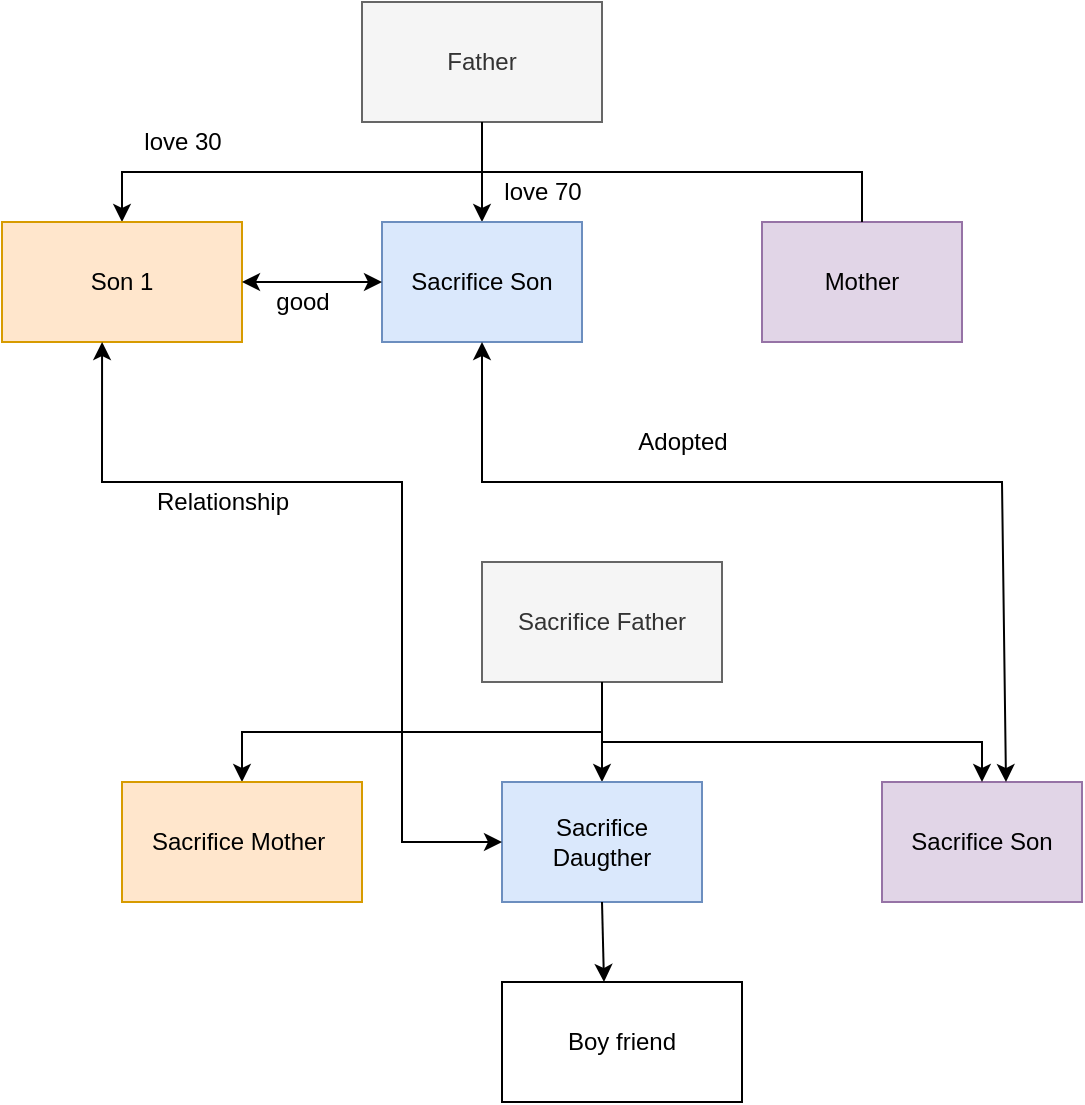 <mxfile version="20.0.3" type="github" pages="2">
  <diagram id="870bee5f-fca8-f7f1-4fa7-7f8322daee49" name="Simple tree">
    <mxGraphModel dx="868" dy="488" grid="1" gridSize="10" guides="1" tooltips="1" connect="1" arrows="1" fold="1" page="1" pageScale="1" pageWidth="850" pageHeight="1100" math="0" shadow="0">
      <root>
        <mxCell id="0" />
        <mxCell id="1" parent="0" />
        <mxCell id="6b2df6da06c5d395-3" value="" style="edgeStyle=orthogonalEdgeStyle;rounded=0;html=1;jettySize=auto;orthogonalLoop=1;exitX=0.5;exitY=1;" parent="1" source="6b2df6da06c5d395-1" target="6b2df6da06c5d395-2" edge="1">
          <mxGeometry relative="1" as="geometry" />
        </mxCell>
        <mxCell id="6b2df6da06c5d395-41" style="edgeStyle=orthogonalEdgeStyle;rounded=0;html=1;endArrow=classic;endFill=1;jettySize=auto;orthogonalLoop=1;strokeColor=#000000;fontColor=#006633;" parent="1" source="6b2df6da06c5d395-1" target="6b2df6da06c5d395-40" edge="1">
          <mxGeometry relative="1" as="geometry" />
        </mxCell>
        <UserObject label="Father" treeRoot="1" id="6b2df6da06c5d395-1">
          <mxCell style="whiteSpace=wrap;html=1;align=center;treeFolding=1;container=1;recursiveResize=0;fillColor=#f5f5f5;strokeColor=#666666;fontColor=#333333;" parent="1" vertex="1">
            <mxGeometry x="360" y="40" width="120" height="60" as="geometry" />
          </mxCell>
        </UserObject>
        <UserObject label="Son 1" treeRoot="1" id="6b2df6da06c5d395-2">
          <mxCell style="whiteSpace=wrap;html=1;align=center;treeFolding=1;container=1;recursiveResize=0;fillColor=#ffe6cc;strokeColor=#d79b00;" parent="1" vertex="1">
            <mxGeometry x="180" y="150" width="120" height="60" as="geometry" />
          </mxCell>
        </UserObject>
        <mxCell id="6b2df6da06c5d395-19" value="Mother" style="whiteSpace=wrap;html=1;align=center;verticalAlign=middle;container=1;recursiveResize=0;treeFolding=1;fillColor=#e1d5e7;strokeColor=#9673a6;flipV=1;" parent="1" vertex="1">
          <mxGeometry x="560" y="150" width="100" height="60" as="geometry" />
        </mxCell>
        <mxCell id="6b2df6da06c5d395-20" value="" style="edgeStyle=elbowEdgeStyle;elbow=vertical;startArrow=none;endArrow=none;rounded=0;exitX=0.5;exitY=1;" parent="1" source="6b2df6da06c5d395-1" target="6b2df6da06c5d395-19" edge="1">
          <mxGeometry relative="1" as="geometry">
            <mxPoint x="190" y="100" as="sourcePoint" />
          </mxGeometry>
        </mxCell>
        <mxCell id="6b2df6da06c5d395-40" value="Sacrifice Son" style="whiteSpace=wrap;html=1;align=center;verticalAlign=middle;container=1;recursiveResize=0;treeFolding=1;fillColor=#dae8fc;strokeColor=#6c8ebf;" parent="1" vertex="1">
          <mxGeometry x="370" y="150" width="100" height="60" as="geometry" />
        </mxCell>
        <mxCell id="2aVQdKcsX4YJ5Md-uBww-1" value="" style="edgeStyle=orthogonalEdgeStyle;rounded=0;html=1;jettySize=auto;orthogonalLoop=1;exitX=0.5;exitY=1;" parent="1" source="2aVQdKcsX4YJ5Md-uBww-3" target="2aVQdKcsX4YJ5Md-uBww-4" edge="1">
          <mxGeometry relative="1" as="geometry" />
        </mxCell>
        <mxCell id="2aVQdKcsX4YJ5Md-uBww-2" style="edgeStyle=orthogonalEdgeStyle;rounded=0;html=1;endArrow=classic;endFill=1;jettySize=auto;orthogonalLoop=1;strokeColor=#000000;fontColor=#006633;" parent="1" source="2aVQdKcsX4YJ5Md-uBww-3" target="2aVQdKcsX4YJ5Md-uBww-7" edge="1">
          <mxGeometry relative="1" as="geometry" />
        </mxCell>
        <UserObject label="Sacrifice Father" treeRoot="1" id="2aVQdKcsX4YJ5Md-uBww-3">
          <mxCell style="whiteSpace=wrap;html=1;align=center;treeFolding=1;container=1;recursiveResize=0;fillColor=#f5f5f5;strokeColor=#666666;fontColor=#333333;" parent="1" vertex="1">
            <mxGeometry x="420" y="320" width="120" height="60" as="geometry" />
          </mxCell>
        </UserObject>
        <UserObject label="Sacrifice Mother&amp;nbsp;" treeRoot="1" id="2aVQdKcsX4YJ5Md-uBww-4">
          <mxCell style="whiteSpace=wrap;html=1;align=center;treeFolding=1;container=1;recursiveResize=0;fillColor=#ffe6cc;strokeColor=#d79b00;" parent="1" vertex="1">
            <mxGeometry x="240" y="430" width="120" height="60" as="geometry" />
          </mxCell>
        </UserObject>
        <mxCell id="2aVQdKcsX4YJ5Md-uBww-5" value="Sacrifice Son" style="whiteSpace=wrap;html=1;align=center;verticalAlign=middle;container=1;recursiveResize=0;treeFolding=1;fillColor=#e1d5e7;strokeColor=#9673a6;flipV=1;" parent="1" vertex="1">
          <mxGeometry x="620" y="430" width="100" height="60" as="geometry" />
        </mxCell>
        <mxCell id="2aVQdKcsX4YJ5Md-uBww-7" value="Sacrifice Daugther" style="whiteSpace=wrap;html=1;align=center;verticalAlign=middle;container=1;recursiveResize=0;treeFolding=1;fillColor=#dae8fc;strokeColor=#6c8ebf;" parent="1" vertex="1">
          <mxGeometry x="430" y="430" width="100" height="60" as="geometry" />
        </mxCell>
        <mxCell id="2aVQdKcsX4YJ5Md-uBww-8" value="" style="endArrow=classic;html=1;rounded=0;exitX=0.5;exitY=1;exitDx=0;exitDy=0;entryX=0.5;entryY=0;entryDx=0;entryDy=0;" parent="1" source="2aVQdKcsX4YJ5Md-uBww-3" target="2aVQdKcsX4YJ5Md-uBww-5" edge="1">
          <mxGeometry width="50" height="50" relative="1" as="geometry">
            <mxPoint x="670" y="340" as="sourcePoint" />
            <mxPoint x="720" y="290" as="targetPoint" />
            <Array as="points">
              <mxPoint x="480" y="410" />
              <mxPoint x="670" y="410" />
            </Array>
          </mxGeometry>
        </mxCell>
        <mxCell id="2aVQdKcsX4YJ5Md-uBww-10" value="" style="endArrow=classic;startArrow=classic;html=1;rounded=0;entryX=0.5;entryY=1;entryDx=0;entryDy=0;exitX=0.62;exitY=1;exitDx=0;exitDy=0;exitPerimeter=0;" parent="1" source="2aVQdKcsX4YJ5Md-uBww-5" target="6b2df6da06c5d395-40" edge="1">
          <mxGeometry width="50" height="50" relative="1" as="geometry">
            <mxPoint x="630" y="320" as="sourcePoint" />
            <mxPoint x="680" y="270" as="targetPoint" />
            <Array as="points">
              <mxPoint x="680" y="280" />
              <mxPoint x="420" y="280" />
            </Array>
          </mxGeometry>
        </mxCell>
        <mxCell id="2aVQdKcsX4YJ5Md-uBww-11" value="" style="endArrow=classic;startArrow=classic;html=1;rounded=0;exitX=0.417;exitY=1;exitDx=0;exitDy=0;exitPerimeter=0;entryX=0;entryY=0.5;entryDx=0;entryDy=0;" parent="1" source="6b2df6da06c5d395-2" target="2aVQdKcsX4YJ5Md-uBww-7" edge="1">
          <mxGeometry width="50" height="50" relative="1" as="geometry">
            <mxPoint x="300" y="360" as="sourcePoint" />
            <mxPoint x="350" y="310" as="targetPoint" />
            <Array as="points">
              <mxPoint x="230" y="280" />
              <mxPoint x="380" y="280" />
              <mxPoint x="380" y="460" />
            </Array>
          </mxGeometry>
        </mxCell>
        <mxCell id="2aVQdKcsX4YJ5Md-uBww-12" value="Boy friend" style="rounded=0;whiteSpace=wrap;html=1;" parent="1" vertex="1">
          <mxGeometry x="430" y="530" width="120" height="60" as="geometry" />
        </mxCell>
        <mxCell id="2aVQdKcsX4YJ5Md-uBww-13" value="" style="endArrow=classic;html=1;rounded=0;exitX=0.5;exitY=1;exitDx=0;exitDy=0;entryX=0.425;entryY=0;entryDx=0;entryDy=0;entryPerimeter=0;" parent="1" source="2aVQdKcsX4YJ5Md-uBww-7" target="2aVQdKcsX4YJ5Md-uBww-12" edge="1">
          <mxGeometry width="50" height="50" relative="1" as="geometry">
            <mxPoint x="310" y="610" as="sourcePoint" />
            <mxPoint x="360" y="560" as="targetPoint" />
          </mxGeometry>
        </mxCell>
        <mxCell id="2aVQdKcsX4YJ5Md-uBww-14" value="Relationship" style="text;html=1;align=center;verticalAlign=middle;resizable=0;points=[];autosize=1;strokeColor=none;fillColor=none;" parent="1" vertex="1">
          <mxGeometry x="245" y="275" width="90" height="30" as="geometry" />
        </mxCell>
        <mxCell id="dyM5a9dF4ckRkaVxoWVo-1" value="Adopted" style="text;html=1;align=center;verticalAlign=middle;resizable=0;points=[];autosize=1;strokeColor=none;fillColor=none;" vertex="1" parent="1">
          <mxGeometry x="485" y="245" width="70" height="30" as="geometry" />
        </mxCell>
        <mxCell id="dyM5a9dF4ckRkaVxoWVo-2" value="" style="endArrow=classic;startArrow=classic;html=1;rounded=0;exitX=1;exitY=0.5;exitDx=0;exitDy=0;entryX=0;entryY=0.5;entryDx=0;entryDy=0;" edge="1" parent="1" source="6b2df6da06c5d395-2" target="6b2df6da06c5d395-40">
          <mxGeometry width="50" height="50" relative="1" as="geometry">
            <mxPoint x="310" y="280" as="sourcePoint" />
            <mxPoint x="360" y="230" as="targetPoint" />
          </mxGeometry>
        </mxCell>
        <mxCell id="dyM5a9dF4ckRkaVxoWVo-3" value="good" style="text;html=1;align=center;verticalAlign=middle;resizable=0;points=[];autosize=1;strokeColor=none;fillColor=none;" vertex="1" parent="1">
          <mxGeometry x="305" y="175" width="50" height="30" as="geometry" />
        </mxCell>
        <mxCell id="dyM5a9dF4ckRkaVxoWVo-4" value="love 30" style="text;html=1;align=center;verticalAlign=middle;resizable=0;points=[];autosize=1;strokeColor=none;fillColor=none;" vertex="1" parent="1">
          <mxGeometry x="240" y="95" width="60" height="30" as="geometry" />
        </mxCell>
        <mxCell id="dyM5a9dF4ckRkaVxoWVo-5" value="love 70" style="text;html=1;align=center;verticalAlign=middle;resizable=0;points=[];autosize=1;strokeColor=none;fillColor=none;" vertex="1" parent="1">
          <mxGeometry x="420" y="120" width="60" height="30" as="geometry" />
        </mxCell>
      </root>
    </mxGraphModel>
  </diagram>
  <diagram id="dcabae05-c285-3549-ee70-138081cf8d64" name="Mind map">
    <mxGraphModel pageWidth="850" pageHeight="1100" fold="1" pageScale="1" math="0" shadow="0">
      <root>
        <mxCell id="0" />
        <mxCell id="1" parent="0" />
        <mxCell id="6b2df6da06c5d395-1" value="Marketing" style="ellipse;whiteSpace=wrap;html=1;align=center;container=1;recursiveResize=0;treeFolding=1;fillColor=#f5f5f5;strokeColor=#666666;fontColor=#333333;" vertex="1" parent="1">
          <mxGeometry x="325" y="132" width="100" height="40" as="geometry" />
        </mxCell>
        <mxCell id="6b2df6da06c5d395-4" value="Content" style="whiteSpace=wrap;html=1;rounded=1;arcSize=50;align=center;verticalAlign=middle;container=1;recursiveResize=0;strokeWidth=1;autosize=1;spacing=4;treeFolding=1;fillColor=#dae8fc;strokeColor=#6c8ebf;fontColor=#000066;" vertex="1" parent="1">
          <mxGeometry x="455" y="67" width="80" height="30" as="geometry" />
        </mxCell>
        <mxCell id="6b2df6da06c5d395-5" value="" style="edgeStyle=entityRelationEdgeStyle;startArrow=none;endArrow=none;segment=10;curved=1;" edge="1" source="6b2df6da06c5d395-1" target="6b2df6da06c5d395-4" parent="1">
          <mxGeometry relative="1" as="geometry">
            <mxPoint x="-199.5" y="-30.5" as="sourcePoint" />
          </mxGeometry>
        </mxCell>
        <mxCell id="6b2df6da06c5d395-6" value="Social media" style="whiteSpace=wrap;html=1;shape=partialRectangle;top=0;left=0;bottom=1;right=0;points=[[0,1],[1,1]];strokeColor=#000066;fillColor=none;align=center;verticalAlign=bottom;routingCenterY=0.5;snapToPoint=1;container=1;recursiveResize=0;autosize=1;treeFolding=1;fontColor=#000066;direction=east;portConstraint=none;portConstraintRotation=0;" vertex="1" parent="1">
          <mxGeometry x="580" y="20" width="100" height="20" as="geometry" />
        </mxCell>
        <mxCell id="6b2df6da06c5d395-7" value="" style="edgeStyle=entityRelationEdgeStyle;startArrow=none;endArrow=none;segment=10;curved=1;strokeColor=#000066;fontColor=#000066;anchorPointDirection=1;sourcePortConstraint=east;" edge="1" source="6b2df6da06c5d395-4" target="6b2df6da06c5d395-6" parent="1">
          <mxGeometry relative="1" as="geometry">
            <mxPoint x="-110" y="-129" as="sourcePoint" />
          </mxGeometry>
        </mxCell>
        <mxCell id="6b2df6da06c5d395-14" value="Blog posts" style="whiteSpace=wrap;html=1;shape=partialRectangle;top=0;left=0;bottom=1;right=0;points=[[0,1],[1,1]];strokeColor=#000066;fillColor=none;align=center;verticalAlign=bottom;routingCenterY=0.5;snapToPoint=1;container=1;recursiveResize=0;autosize=1;treeFolding=1;fontColor=#000066;" vertex="1" parent="1">
          <mxGeometry x="580" y="57" width="90" height="20" as="geometry" />
        </mxCell>
        <mxCell id="6b2df6da06c5d395-15" value="" style="edgeStyle=entityRelationEdgeStyle;startArrow=none;endArrow=none;segment=10;curved=1;strokeColor=#000066;fontColor=#000066;" edge="1" source="6b2df6da06c5d395-4" target="6b2df6da06c5d395-14" parent="1">
          <mxGeometry relative="1" as="geometry">
            <mxPoint x="-80" y="-89" as="sourcePoint" />
          </mxGeometry>
        </mxCell>
        <mxCell id="6b2df6da06c5d395-16" value="Guest posts" style="whiteSpace=wrap;html=1;shape=partialRectangle;top=0;left=0;bottom=1;right=0;points=[[0,1],[1,1]];strokeColor=#000066;fillColor=none;align=center;verticalAlign=bottom;routingCenterY=0.5;snapToPoint=1;container=1;recursiveResize=0;autosize=1;treeFolding=1;fontColor=#000066;" vertex="1" parent="1">
          <mxGeometry x="580" y="92" width="100" height="20" as="geometry" />
        </mxCell>
        <mxCell id="6b2df6da06c5d395-17" value="" style="edgeStyle=entityRelationEdgeStyle;startArrow=none;endArrow=none;segment=10;curved=1;strokeColor=#000066;fontColor=#000066;" edge="1" source="6b2df6da06c5d395-4" target="6b2df6da06c5d395-16" parent="1">
          <mxGeometry relative="1" as="geometry">
            <mxPoint x="-400" y="31" as="sourcePoint" />
          </mxGeometry>
        </mxCell>
        <mxCell id="6b2df6da06c5d395-18" value="Magazine articles" style="whiteSpace=wrap;html=1;shape=partialRectangle;top=0;left=0;bottom=1;right=0;points=[[0,1],[1,1]];strokeColor=#000066;fillColor=none;align=center;verticalAlign=bottom;routingCenterY=0.5;snapToPoint=1;container=1;recursiveResize=0;autosize=1;treeFolding=1;fontColor=#000066;" vertex="1" parent="1">
          <mxGeometry x="580" y="127" width="130" height="20" as="geometry" />
        </mxCell>
        <mxCell id="6b2df6da06c5d395-19" value="" style="edgeStyle=entityRelationEdgeStyle;startArrow=none;endArrow=none;segment=10;curved=1;strokeColor=#000066;fontColor=#000066;" edge="1" source="6b2df6da06c5d395-4" target="6b2df6da06c5d395-18" parent="1">
          <mxGeometry relative="1" as="geometry">
            <mxPoint x="-130" y="1" as="sourcePoint" />
          </mxGeometry>
        </mxCell>
        <mxCell id="6b2df6da06c5d395-22" value="Events" style="whiteSpace=wrap;html=1;rounded=1;arcSize=50;align=center;verticalAlign=middle;container=1;recursiveResize=0;strokeWidth=1;autosize=1;spacing=4;treeFolding=1;fillColor=#ffe6cc;strokeColor=#D79B00;fontColor=#D79B00;" vertex="1" parent="1">
          <mxGeometry x="215" y="112" width="80" height="30" as="geometry" />
        </mxCell>
        <mxCell id="6b2df6da06c5d395-23" value="" style="edgeStyle=entityRelationEdgeStyle;startArrow=none;endArrow=none;segment=10;curved=1;" edge="1" source="6b2df6da06c5d395-1" target="6b2df6da06c5d395-22" parent="1">
          <mxGeometry relative="1" as="geometry">
            <mxPoint x="-369.5" y="89.5" as="sourcePoint" />
          </mxGeometry>
        </mxCell>
        <mxCell id="6b2df6da06c5d395-24" value="Trade fairs" style="whiteSpace=wrap;html=1;shape=partialRectangle;top=0;left=0;bottom=1;right=0;points=[[0,1],[1,1]];strokeColor=#D79B00;fillColor=none;align=center;verticalAlign=bottom;routingCenterY=0.5;snapToPoint=1;container=1;recursiveResize=0;autosize=1;treeFolding=1;fontColor=#D79B00;" vertex="1" parent="1">
          <mxGeometry x="70" y="82" width="90" height="20" as="geometry" />
        </mxCell>
        <mxCell id="6b2df6da06c5d395-25" value="" style="edgeStyle=entityRelationEdgeStyle;startArrow=none;endArrow=none;segment=10;curved=1;strokeColor=#D79B00;fontColor=#D79B00;" edge="1" source="6b2df6da06c5d395-22" target="6b2df6da06c5d395-24" parent="1">
          <mxGeometry relative="1" as="geometry">
            <mxPoint x="-354.5" y="34.5" as="sourcePoint" />
          </mxGeometry>
        </mxCell>
        <mxCell id="6b2df6da06c5d395-26" value="Presentations" style="whiteSpace=wrap;html=1;shape=partialRectangle;top=0;left=0;bottom=1;right=0;points=[[0,1],[1,1]];strokeColor=#D79B00;fillColor=none;align=center;verticalAlign=bottom;routingCenterY=0.5;snapToPoint=1;container=1;recursiveResize=0;autosize=1;treeFolding=1;fontColor=#D79B00;" vertex="1" parent="1">
          <mxGeometry x="50" y="122" width="110" height="20" as="geometry" />
        </mxCell>
        <mxCell id="6b2df6da06c5d395-27" value="" style="edgeStyle=entityRelationEdgeStyle;startArrow=none;endArrow=none;segment=10;curved=1;strokeColor=#D79B00;fontColor=#D79B00;" edge="1" source="6b2df6da06c5d395-22" target="6b2df6da06c5d395-26" parent="1">
          <mxGeometry relative="1" as="geometry">
            <mxPoint x="-354.5" y="74.5" as="sourcePoint" />
          </mxGeometry>
        </mxCell>
        <mxCell id="6b2df6da06c5d395-28" value="Conferences" style="whiteSpace=wrap;html=1;shape=partialRectangle;top=0;left=0;bottom=1;right=0;points=[[0,1],[1,1]];strokeColor=#D79B00;fillColor=none;align=center;verticalAlign=bottom;routingCenterY=0.5;snapToPoint=1;container=1;recursiveResize=0;autosize=1;treeFolding=1;fontColor=#D79B00;" vertex="1" parent="1">
          <mxGeometry x="60" y="157" width="100" height="30" as="geometry" />
        </mxCell>
        <mxCell id="6b2df6da06c5d395-29" value="" style="edgeStyle=entityRelationEdgeStyle;startArrow=none;endArrow=none;segment=10;curved=1;strokeColor=#D79B00;fontColor=#D79B00;" edge="1" source="6b2df6da06c5d395-22" target="6b2df6da06c5d395-28" parent="1">
          <mxGeometry relative="1" as="geometry">
            <mxPoint x="-354.5" y="114.5" as="sourcePoint" />
          </mxGeometry>
        </mxCell>
        <mxCell id="6b2df6da06c5d395-30" value="Videos" style="whiteSpace=wrap;html=1;shape=partialRectangle;top=0;left=0;bottom=1;right=0;points=[[0,1],[1,1]];strokeColor=#000066;fillColor=none;align=center;verticalAlign=bottom;routingCenterY=0.5;snapToPoint=1;container=1;recursiveResize=0;autosize=1;treeFolding=1;fontColor=#000066;" vertex="1" parent="1">
          <mxGeometry x="580" y="162" width="70" height="20" as="geometry" />
        </mxCell>
        <mxCell id="6b2df6da06c5d395-31" value="" style="edgeStyle=entityRelationEdgeStyle;startArrow=none;endArrow=none;segment=10;curved=1;strokeColor=#000066;fontColor=#000066;" edge="1" source="6b2df6da06c5d395-4" target="6b2df6da06c5d395-30" parent="1">
          <mxGeometry relative="1" as="geometry">
            <mxPoint x="-150" y="61" as="sourcePoint" />
          </mxGeometry>
        </mxCell>
        <mxCell id="6b2df6da06c5d395-2" value="Products" style="whiteSpace=wrap;html=1;rounded=1;arcSize=50;align=center;verticalAlign=middle;container=1;recursiveResize=0;strokeWidth=1;autosize=1;spacing=4;treeFolding=1;fillColor=#d5e8d4;strokeColor=#82b366;fontColor=#006633;" vertex="1" parent="1">
          <mxGeometry x="455" y="225" width="90" height="30" as="geometry" />
        </mxCell>
        <mxCell id="6b2df6da06c5d395-3" value="" style="edgeStyle=entityRelationEdgeStyle;startArrow=none;endArrow=none;segment=10;curved=1;strokeColor=#000000;fontColor=#006633;" edge="1" source="6b2df6da06c5d395-1" target="6b2df6da06c5d395-2" parent="1">
          <mxGeometry relative="1" as="geometry">
            <mxPoint x="-109.5" y="-128.5" as="sourcePoint" />
          </mxGeometry>
        </mxCell>
        <mxCell id="6b2df6da06c5d395-8" value="Packaging" style="whiteSpace=wrap;html=1;shape=partialRectangle;top=0;left=0;bottom=1;right=0;points=[[0,1],[1,1]];strokeColor=#82b366;fillColor=none;align=center;verticalAlign=bottom;routingCenterY=0.5;snapToPoint=1;container=1;recursiveResize=0;autosize=1;treeFolding=1;fontColor=#006633;" vertex="1" parent="1">
          <mxGeometry x="580" y="270" width="90" height="20" as="geometry" />
        </mxCell>
        <mxCell id="6b2df6da06c5d395-9" value="" style="edgeStyle=entityRelationEdgeStyle;startArrow=none;endArrow=none;segment=10;curved=1;strokeColor=#82b366;fontColor=#006633;fillColor=#d5e8d4;" edge="1" source="6b2df6da06c5d395-2" target="6b2df6da06c5d395-8" parent="1">
          <mxGeometry relative="1" as="geometry">
            <mxPoint x="-535" y="-156" as="sourcePoint" />
          </mxGeometry>
        </mxCell>
        <mxCell id="6b2df6da06c5d395-10" value="Retail presentation" style="whiteSpace=wrap;html=1;shape=partialRectangle;top=0;left=0;bottom=1;right=0;points=[[0,1],[1,1]];strokeColor=#82b366;fillColor=none;align=center;verticalAlign=bottom;routingCenterY=0.5;snapToPoint=1;container=1;recursiveResize=0;autosize=1;treeFolding=1;fontColor=#006633;direction=east;portConstraint=none;" vertex="1" parent="1">
          <mxGeometry x="580" y="235" width="130" height="20" as="geometry" />
        </mxCell>
        <mxCell id="6b2df6da06c5d395-11" value="" style="edgeStyle=entityRelationEdgeStyle;startArrow=none;endArrow=none;segment=10;curved=1;strokeColor=#82b366;fontColor=#006633;fillColor=#d5e8d4;" edge="1" source="6b2df6da06c5d395-2" target="6b2df6da06c5d395-10" parent="1">
          <mxGeometry relative="1" as="geometry">
            <mxPoint x="-710" y="59" as="sourcePoint" />
          </mxGeometry>
        </mxCell>
      </root>
    </mxGraphModel>
  </diagram>
</mxfile>
